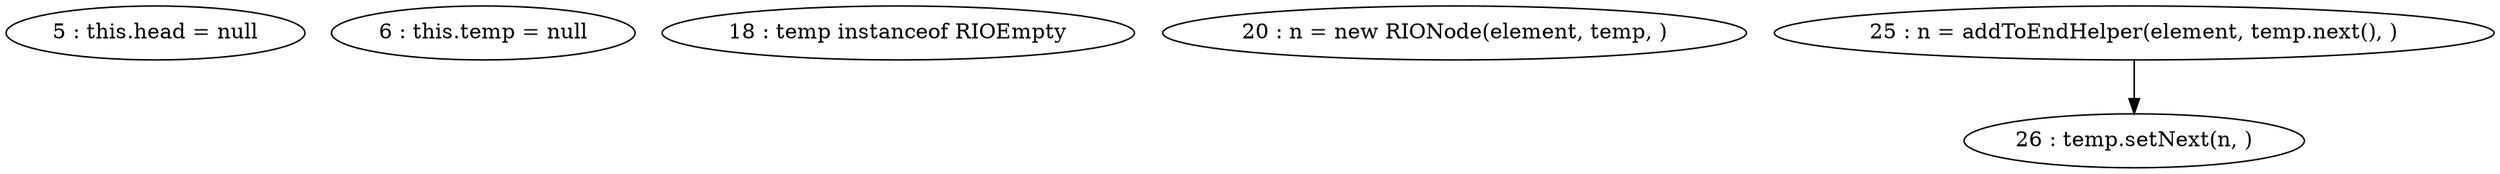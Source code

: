 digraph G {
"5 : this.head = null"
"6 : this.temp = null"
"18 : temp instanceof RIOEmpty"
"20 : n = new RIONode(element, temp, )"
"25 : n = addToEndHelper(element, temp.next(), )"
"25 : n = addToEndHelper(element, temp.next(), )" -> "26 : temp.setNext(n, )"
"26 : temp.setNext(n, )"
}